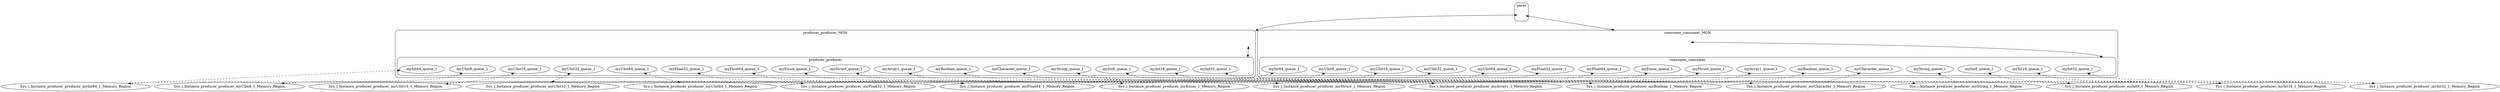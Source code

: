 digraph microkit {
  compound=true;

  // protection domains
  graph [style=rounded]
  subgraph cluster_producer_producer_MON {
    label = "producer_producer_MON";
    producer_producer_MON_INVIS [label="", style=invis, width=.5, height=.5, fixedsize=true]

    graph [style=rounded]
    subgraph cluster_producer_producer {
      label = "producer_producer";
      producer_producer_INVIS [label="", style=invis, width=.5, height=.5, fixedsize=true]

      pd_producer_producer_myBoolean_queue_1 [label=myBoolean_queue_1];
      pd_producer_producer_myCharacter_queue_1 [label=myCharacter_queue_1];
      pd_producer_producer_myString_queue_1 [label=myString_queue_1];
      pd_producer_producer_myInt8_queue_1 [label=myInt8_queue_1];
      pd_producer_producer_myInt16_queue_1 [label=myInt16_queue_1];
      pd_producer_producer_myInt32_queue_1 [label=myInt32_queue_1];
      pd_producer_producer_myInt64_queue_1 [label=myInt64_queue_1];
      pd_producer_producer_myUInt8_queue_1 [label=myUInt8_queue_1];
      pd_producer_producer_myUInt16_queue_1 [label=myUInt16_queue_1];
      pd_producer_producer_myUInt32_queue_1 [label=myUInt32_queue_1];
      pd_producer_producer_myUInt64_queue_1 [label=myUInt64_queue_1];
      pd_producer_producer_myFloat32_queue_1 [label=myFloat32_queue_1];
      pd_producer_producer_myFloat64_queue_1 [label=myFloat64_queue_1];
      pd_producer_producer_myEnum_queue_1 [label=myEnum_queue_1];
      pd_producer_producer_myStruct_queue_1 [label=myStruct_queue_1];
      pd_producer_producer_myArray1_queue_1 [label=myArray1_queue_1];
    }
  }

  graph [style=rounded]
  subgraph cluster_consumer_consumer_MON {
    label = "consumer_consumer_MON";
    consumer_consumer_MON_INVIS [label="", style=invis, width=.5, height=.5, fixedsize=true]

    graph [style=rounded]
    subgraph cluster_consumer_consumer {
      label = "consumer_consumer";
      consumer_consumer_INVIS [label="", style=invis, width=.5, height=.5, fixedsize=true]

      pd_consumer_consumer_myBoolean_queue_1 [label=myBoolean_queue_1];
      pd_consumer_consumer_myCharacter_queue_1 [label=myCharacter_queue_1];
      pd_consumer_consumer_myString_queue_1 [label=myString_queue_1];
      pd_consumer_consumer_myInt8_queue_1 [label=myInt8_queue_1];
      pd_consumer_consumer_myInt16_queue_1 [label=myInt16_queue_1];
      pd_consumer_consumer_myInt32_queue_1 [label=myInt32_queue_1];
      pd_consumer_consumer_myInt64_queue_1 [label=myInt64_queue_1];
      pd_consumer_consumer_myUInt8_queue_1 [label=myUInt8_queue_1];
      pd_consumer_consumer_myUInt16_queue_1 [label=myUInt16_queue_1];
      pd_consumer_consumer_myUInt32_queue_1 [label=myUInt32_queue_1];
      pd_consumer_consumer_myUInt64_queue_1 [label=myUInt64_queue_1];
      pd_consumer_consumer_myFloat32_queue_1 [label=myFloat32_queue_1];
      pd_consumer_consumer_myFloat64_queue_1 [label=myFloat64_queue_1];
      pd_consumer_consumer_myEnum_queue_1 [label=myEnum_queue_1];
      pd_consumer_consumer_myStruct_queue_1 [label=myStruct_queue_1];
      pd_consumer_consumer_myArray1_queue_1 [label=myArray1_queue_1];
    }
  }

  graph [style=rounded]
  subgraph cluster_pacer {
    label = "pacer";
    pacer_INVIS [label="", style=invis, width=.5, height=.5, fixedsize=true]

  }

  // memory regions
  Sys_i_Instance_producer_producer_myBoolean_1_Memory_Region;

  Sys_i_Instance_producer_producer_myCharacter_1_Memory_Region;

  Sys_i_Instance_producer_producer_myString_1_Memory_Region;

  Sys_i_Instance_producer_producer_myInt8_1_Memory_Region;

  Sys_i_Instance_producer_producer_myInt16_1_Memory_Region;

  Sys_i_Instance_producer_producer_myInt32_1_Memory_Region;

  Sys_i_Instance_producer_producer_myInt64_1_Memory_Region;

  Sys_i_Instance_producer_producer_myUInt8_1_Memory_Region;

  Sys_i_Instance_producer_producer_myUInt16_1_Memory_Region;

  Sys_i_Instance_producer_producer_myUInt32_1_Memory_Region;

  Sys_i_Instance_producer_producer_myUInt64_1_Memory_Region;

  Sys_i_Instance_producer_producer_myFloat32_1_Memory_Region;

  Sys_i_Instance_producer_producer_myFloat64_1_Memory_Region;

  Sys_i_Instance_producer_producer_myEnum_1_Memory_Region;

  Sys_i_Instance_producer_producer_myStruct_1_Memory_Region;

  Sys_i_Instance_producer_producer_myArray1_1_Memory_Region;

  // channels
  pacer_INVIS -> producer_producer_MON_INVIS [lhead=cluster_producer_producer_MON, minlen=2, dir=both];
  producer_producer_MON_INVIS -> producer_producer_INVIS [lhead=cluster_producer_producer, minlen=2, dir=both];
  pacer_INVIS -> consumer_consumer_MON_INVIS [lhead=cluster_consumer_consumer_MON, minlen=2, dir=both];
  consumer_consumer_MON_INVIS -> consumer_consumer_INVIS [lhead=cluster_consumer_consumer, minlen=2, dir=both];

  // shared memory mappings
  pd_producer_producer_myBoolean_queue_1 -> Sys_i_Instance_producer_producer_myBoolean_1_Memory_Region [dir=both, style=dashed];
  pd_producer_producer_myCharacter_queue_1 -> Sys_i_Instance_producer_producer_myCharacter_1_Memory_Region [dir=both, style=dashed];
  pd_producer_producer_myString_queue_1 -> Sys_i_Instance_producer_producer_myString_1_Memory_Region [dir=both, style=dashed];
  pd_producer_producer_myInt8_queue_1 -> Sys_i_Instance_producer_producer_myInt8_1_Memory_Region [dir=both, style=dashed];
  pd_producer_producer_myInt16_queue_1 -> Sys_i_Instance_producer_producer_myInt16_1_Memory_Region [dir=both, style=dashed];
  pd_producer_producer_myInt32_queue_1 -> Sys_i_Instance_producer_producer_myInt32_1_Memory_Region [dir=both, style=dashed];
  pd_producer_producer_myInt64_queue_1 -> Sys_i_Instance_producer_producer_myInt64_1_Memory_Region [dir=both, style=dashed];
  pd_producer_producer_myUInt8_queue_1 -> Sys_i_Instance_producer_producer_myUInt8_1_Memory_Region [dir=both, style=dashed];
  pd_producer_producer_myUInt16_queue_1 -> Sys_i_Instance_producer_producer_myUInt16_1_Memory_Region [dir=both, style=dashed];
  pd_producer_producer_myUInt32_queue_1 -> Sys_i_Instance_producer_producer_myUInt32_1_Memory_Region [dir=both, style=dashed];
  pd_producer_producer_myUInt64_queue_1 -> Sys_i_Instance_producer_producer_myUInt64_1_Memory_Region [dir=both, style=dashed];
  pd_producer_producer_myFloat32_queue_1 -> Sys_i_Instance_producer_producer_myFloat32_1_Memory_Region [dir=both, style=dashed];
  pd_producer_producer_myFloat64_queue_1 -> Sys_i_Instance_producer_producer_myFloat64_1_Memory_Region [dir=both, style=dashed];
  pd_producer_producer_myEnum_queue_1 -> Sys_i_Instance_producer_producer_myEnum_1_Memory_Region [dir=both, style=dashed];
  pd_producer_producer_myStruct_queue_1 -> Sys_i_Instance_producer_producer_myStruct_1_Memory_Region [dir=both, style=dashed];
  pd_producer_producer_myArray1_queue_1 -> Sys_i_Instance_producer_producer_myArray1_1_Memory_Region [dir=both, style=dashed];
  pd_consumer_consumer_myBoolean_queue_1 -> Sys_i_Instance_producer_producer_myBoolean_1_Memory_Region [dir=back, style=dashed];
  pd_consumer_consumer_myCharacter_queue_1 -> Sys_i_Instance_producer_producer_myCharacter_1_Memory_Region [dir=back, style=dashed];
  pd_consumer_consumer_myString_queue_1 -> Sys_i_Instance_producer_producer_myString_1_Memory_Region [dir=back, style=dashed];
  pd_consumer_consumer_myInt8_queue_1 -> Sys_i_Instance_producer_producer_myInt8_1_Memory_Region [dir=back, style=dashed];
  pd_consumer_consumer_myInt16_queue_1 -> Sys_i_Instance_producer_producer_myInt16_1_Memory_Region [dir=back, style=dashed];
  pd_consumer_consumer_myInt32_queue_1 -> Sys_i_Instance_producer_producer_myInt32_1_Memory_Region [dir=back, style=dashed];
  pd_consumer_consumer_myInt64_queue_1 -> Sys_i_Instance_producer_producer_myInt64_1_Memory_Region [dir=back, style=dashed];
  pd_consumer_consumer_myUInt8_queue_1 -> Sys_i_Instance_producer_producer_myUInt8_1_Memory_Region [dir=back, style=dashed];
  pd_consumer_consumer_myUInt16_queue_1 -> Sys_i_Instance_producer_producer_myUInt16_1_Memory_Region [dir=back, style=dashed];
  pd_consumer_consumer_myUInt32_queue_1 -> Sys_i_Instance_producer_producer_myUInt32_1_Memory_Region [dir=back, style=dashed];
  pd_consumer_consumer_myUInt64_queue_1 -> Sys_i_Instance_producer_producer_myUInt64_1_Memory_Region [dir=back, style=dashed];
  pd_consumer_consumer_myFloat32_queue_1 -> Sys_i_Instance_producer_producer_myFloat32_1_Memory_Region [dir=back, style=dashed];
  pd_consumer_consumer_myFloat64_queue_1 -> Sys_i_Instance_producer_producer_myFloat64_1_Memory_Region [dir=back, style=dashed];
  pd_consumer_consumer_myEnum_queue_1 -> Sys_i_Instance_producer_producer_myEnum_1_Memory_Region [dir=back, style=dashed];
  pd_consumer_consumer_myStruct_queue_1 -> Sys_i_Instance_producer_producer_myStruct_1_Memory_Region [dir=back, style=dashed];
  pd_consumer_consumer_myArray1_queue_1 -> Sys_i_Instance_producer_producer_myArray1_1_Memory_Region [dir=back, style=dashed];
}